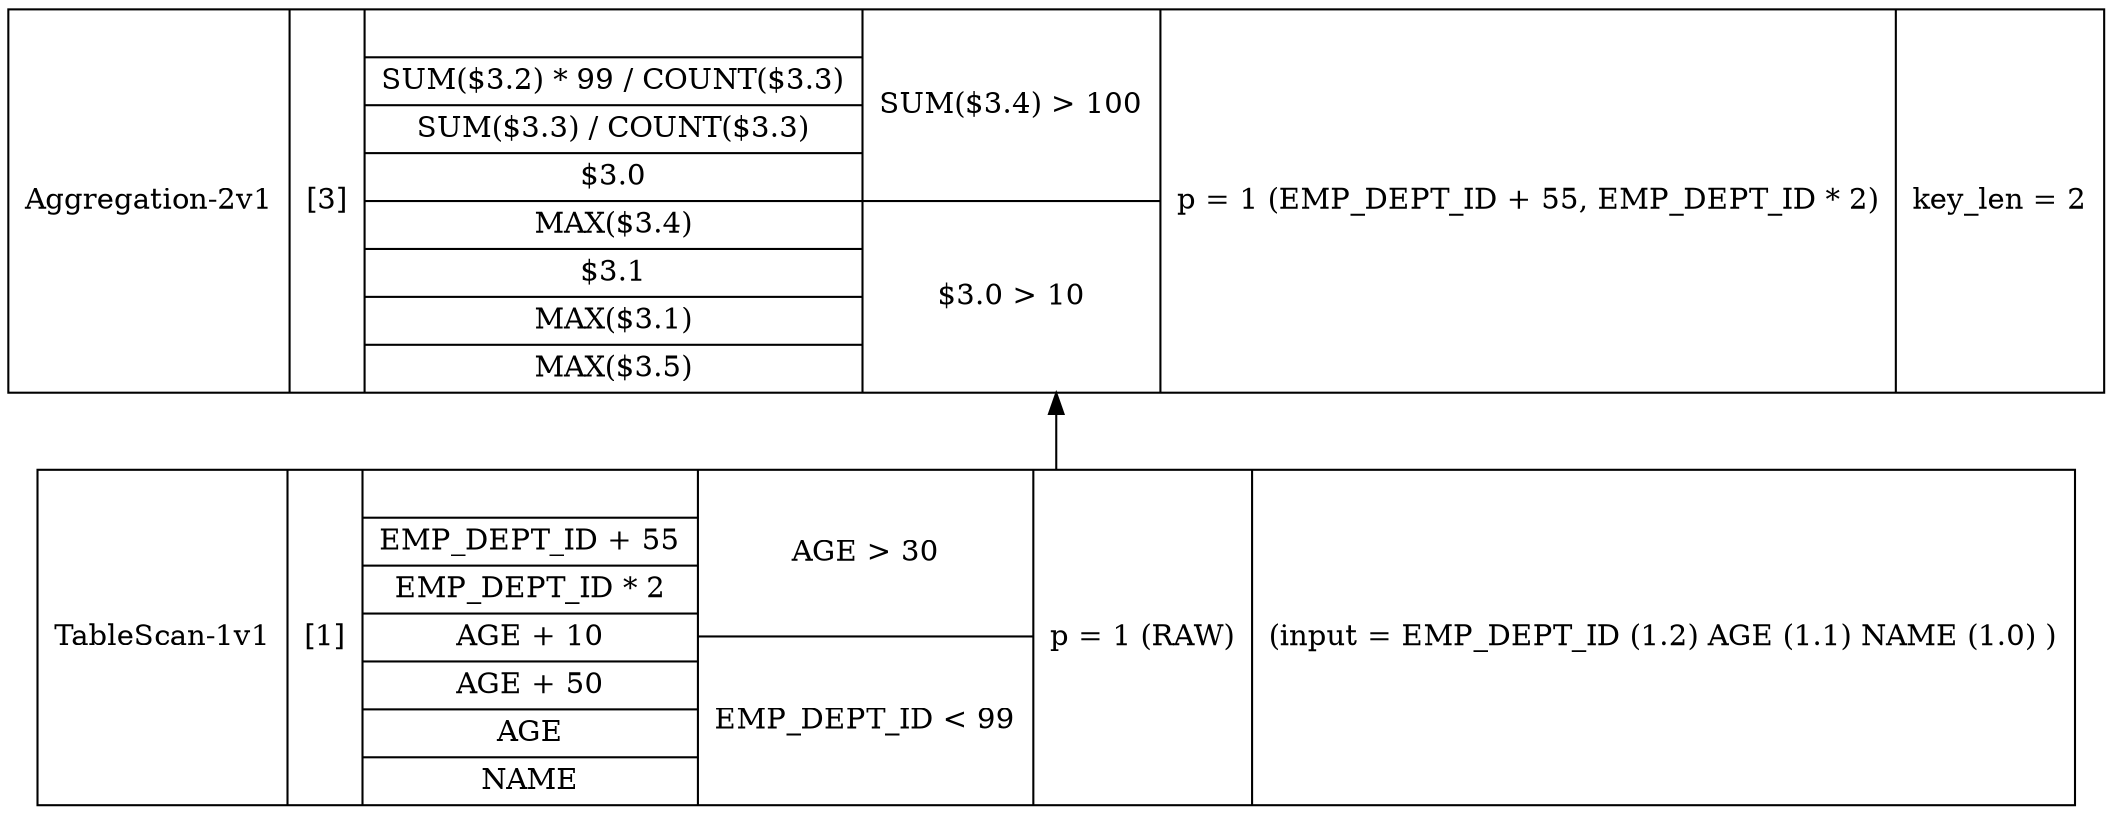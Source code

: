 digraph example1 {
    node [shape=record];
    rankdir=BT;
    nodesep=0.5;
    ordering="in";
    lopkey1v1 -> lopkey2v1;
    lopkey1v1[label="TableScan-1v1|[1]|{|EMP_DEPT_ID + 55|EMP_DEPT_ID * 2|AGE + 10|AGE + 50|AGE|NAME}|{AGE \> 30|EMP_DEPT_ID \< 99}|p = 1 (RAW)|(input = EMP_DEPT_ID (1.2) AGE (1.1) NAME (1.0) )"];
    lopkey2v1[label="Aggregation-2v1|[3]|{|SUM($3.2) * 99 / COUNT($3.3)|SUM($3.3) / COUNT($3.3)|$3.0|MAX($3.4)|$3.1|MAX($3.1)|MAX($3.5)}|{SUM($3.4) \> 100|$3.0 \> 10}|p = 1 (EMP_DEPT_ID + 55, EMP_DEPT_ID * 2)|key_len = 2"];
}
